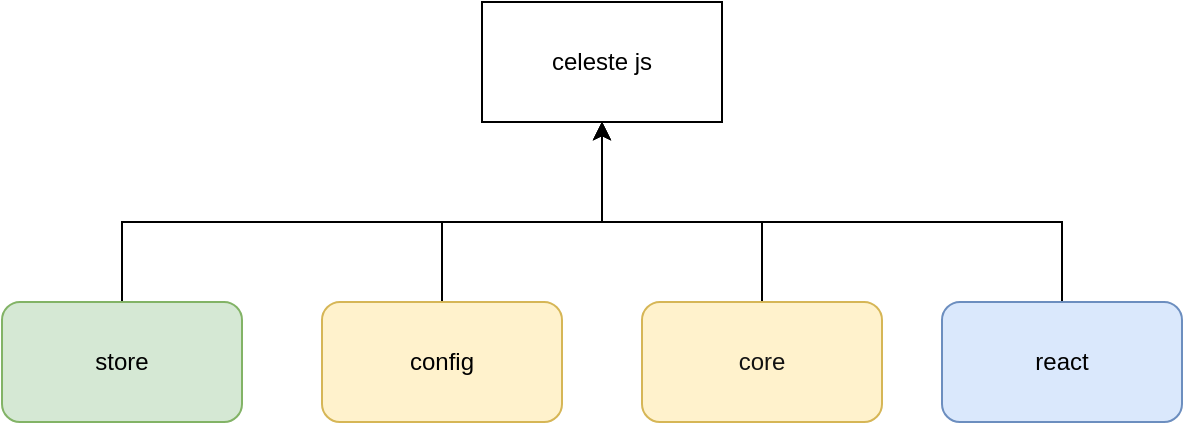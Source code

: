 <mxfile pages="3">
    <diagram id="BFp8XdCNO2_3BrNAqIrA" name="Page-1">
        <mxGraphModel dx="753" dy="617" grid="1" gridSize="10" guides="1" tooltips="1" connect="1" arrows="1" fold="1" page="1" pageScale="1" pageWidth="827" pageHeight="1169" math="0" shadow="0">
            <root>
                <mxCell id="0"/>
                <mxCell id="1" parent="0"/>
                <mxCell id="s4O-tyFGfCZpapLg8d4--1" value="celeste js" style="rounded=0;whiteSpace=wrap;html=1;" parent="1" vertex="1">
                    <mxGeometry x="410" y="430" width="120" height="60" as="geometry"/>
                </mxCell>
                <mxCell id="s4O-tyFGfCZpapLg8d4--12" style="edgeStyle=orthogonalEdgeStyle;rounded=0;orthogonalLoop=1;jettySize=auto;html=1;fontColor=#121212;" parent="1" source="s4O-tyFGfCZpapLg8d4--2" target="s4O-tyFGfCZpapLg8d4--1" edge="1">
                    <mxGeometry relative="1" as="geometry">
                        <Array as="points">
                            <mxPoint x="230" y="540"/>
                            <mxPoint x="470" y="540"/>
                        </Array>
                    </mxGeometry>
                </mxCell>
                <mxCell id="s4O-tyFGfCZpapLg8d4--2" value="store" style="rounded=1;whiteSpace=wrap;html=1;fillColor=#d5e8d4;strokeColor=#82b366;fontColor=#000000;" parent="1" vertex="1">
                    <mxGeometry x="170" y="580" width="120" height="60" as="geometry"/>
                </mxCell>
                <mxCell id="s4O-tyFGfCZpapLg8d4--14" style="edgeStyle=orthogonalEdgeStyle;rounded=0;orthogonalLoop=1;jettySize=auto;html=1;entryX=0.5;entryY=1;entryDx=0;entryDy=0;fontColor=#121212;" parent="1" source="s4O-tyFGfCZpapLg8d4--3" target="s4O-tyFGfCZpapLg8d4--1" edge="1">
                    <mxGeometry relative="1" as="geometry">
                        <Array as="points">
                            <mxPoint x="550" y="540"/>
                            <mxPoint x="470" y="540"/>
                        </Array>
                    </mxGeometry>
                </mxCell>
                <mxCell id="s4O-tyFGfCZpapLg8d4--3" value="core" style="rounded=1;whiteSpace=wrap;html=1;fillColor=#fff2cc;strokeColor=#d6b656;fontColor=#121212;" parent="1" vertex="1">
                    <mxGeometry x="490" y="580" width="120" height="60" as="geometry"/>
                </mxCell>
                <mxCell id="s4O-tyFGfCZpapLg8d4--13" style="edgeStyle=orthogonalEdgeStyle;rounded=0;orthogonalLoop=1;jettySize=auto;html=1;entryX=0.5;entryY=1;entryDx=0;entryDy=0;fontColor=#121212;" parent="1" source="s4O-tyFGfCZpapLg8d4--4" target="s4O-tyFGfCZpapLg8d4--1" edge="1">
                    <mxGeometry relative="1" as="geometry">
                        <Array as="points">
                            <mxPoint x="700" y="540"/>
                            <mxPoint x="470" y="540"/>
                        </Array>
                    </mxGeometry>
                </mxCell>
                <mxCell id="s4O-tyFGfCZpapLg8d4--4" value="react" style="rounded=1;whiteSpace=wrap;html=1;fillColor=#dae8fc;strokeColor=#6c8ebf;fontColor=#000000;" parent="1" vertex="1">
                    <mxGeometry x="640" y="580" width="120" height="60" as="geometry"/>
                </mxCell>
                <mxCell id="s4O-tyFGfCZpapLg8d4--15" style="edgeStyle=orthogonalEdgeStyle;rounded=0;orthogonalLoop=1;jettySize=auto;html=1;fontColor=#121212;" parent="1" source="s4O-tyFGfCZpapLg8d4--5" edge="1">
                    <mxGeometry relative="1" as="geometry">
                        <mxPoint x="470" y="490" as="targetPoint"/>
                        <Array as="points">
                            <mxPoint x="390" y="540"/>
                            <mxPoint x="470" y="540"/>
                        </Array>
                    </mxGeometry>
                </mxCell>
                <mxCell id="s4O-tyFGfCZpapLg8d4--5" value="config" style="rounded=1;whiteSpace=wrap;html=1;fillColor=#fff2cc;strokeColor=#d6b656;fontColor=#000000;" parent="1" vertex="1">
                    <mxGeometry x="330" y="580" width="120" height="60" as="geometry"/>
                </mxCell>
            </root>
        </mxGraphModel>
    </diagram>
    <diagram id="-ufEhyA_YCsovd-E1tdw" name="core">
        <mxGraphModel dx="753" dy="617" grid="1" gridSize="10" guides="1" tooltips="1" connect="1" arrows="1" fold="1" page="1" pageScale="1" pageWidth="827" pageHeight="1169" math="0" shadow="0">
            <root>
                <mxCell id="0"/>
                <mxCell id="1" parent="0"/>
                <mxCell id="n7a0BeXt7BSpibPLWdyG-20" style="edgeStyle=orthogonalEdgeStyle;rounded=0;orthogonalLoop=1;jettySize=auto;html=1;" parent="1" source="n7a0BeXt7BSpibPLWdyG-18" target="n7a0BeXt7BSpibPLWdyG-7" edge="1">
                    <mxGeometry relative="1" as="geometry"/>
                </mxCell>
                <mxCell id="n7a0BeXt7BSpibPLWdyG-18" value="" style="rounded=0;whiteSpace=wrap;html=1;" parent="1" vertex="1">
                    <mxGeometry x="319" y="515" width="190" height="190" as="geometry"/>
                </mxCell>
                <mxCell id="n7a0BeXt7BSpibPLWdyG-1" value="injected provider" style="rounded=1;whiteSpace=wrap;html=1;" parent="1" vertex="1">
                    <mxGeometry x="350" y="540" width="120" height="60" as="geometry"/>
                </mxCell>
                <mxCell id="n7a0BeXt7BSpibPLWdyG-2" value="linked provider" style="rounded=1;whiteSpace=wrap;html=1;" parent="1" vertex="1">
                    <mxGeometry x="350" y="620" width="120" height="60" as="geometry"/>
                </mxCell>
                <mxCell id="n7a0BeXt7BSpibPLWdyG-27" value="send tx&lt;br&gt;read private data" style="edgeStyle=orthogonalEdgeStyle;rounded=0;orthogonalLoop=1;jettySize=auto;html=1;entryX=0;entryY=0.5;entryDx=0;entryDy=0;" parent="1" source="n7a0BeXt7BSpibPLWdyG-7" target="n7a0BeXt7BSpibPLWdyG-26" edge="1">
                    <mxGeometry relative="1" as="geometry"/>
                </mxCell>
                <mxCell id="n7a0BeXt7BSpibPLWdyG-7" value="web3" style="rounded=1;whiteSpace=wrap;html=1;" parent="1" vertex="1">
                    <mxGeometry x="650" y="580" width="120" height="60" as="geometry"/>
                </mxCell>
                <mxCell id="n7a0BeXt7BSpibPLWdyG-28" value="read public data" style="edgeStyle=orthogonalEdgeStyle;rounded=0;orthogonalLoop=1;jettySize=auto;html=1;entryX=0;entryY=0.5;entryDx=0;entryDy=0;" parent="1" source="n7a0BeXt7BSpibPLWdyG-11" target="n7a0BeXt7BSpibPLWdyG-26" edge="1">
                    <mxGeometry relative="1" as="geometry"/>
                </mxCell>
                <mxCell id="n7a0BeXt7BSpibPLWdyG-11" value="web3 read" style="rounded=1;whiteSpace=wrap;html=1;" parent="1" vertex="1">
                    <mxGeometry x="650" y="820" width="120" height="60" as="geometry"/>
                </mxCell>
                <mxCell id="n7a0BeXt7BSpibPLWdyG-13" style="edgeStyle=orthogonalEdgeStyle;rounded=0;orthogonalLoop=1;jettySize=auto;html=1;entryX=0;entryY=0.5;entryDx=0;entryDy=0;" parent="1" source="n7a0BeXt7BSpibPLWdyG-12" target="n7a0BeXt7BSpibPLWdyG-11" edge="1">
                    <mxGeometry relative="1" as="geometry"/>
                </mxCell>
                <mxCell id="n7a0BeXt7BSpibPLWdyG-12" value="celeste&lt;br&gt;provider" style="rounded=1;whiteSpace=wrap;html=1;" parent="1" vertex="1">
                    <mxGeometry x="354" y="820" width="120" height="60" as="geometry"/>
                </mxCell>
                <mxCell id="n7a0BeXt7BSpibPLWdyG-15" style="edgeStyle=orthogonalEdgeStyle;rounded=0;orthogonalLoop=1;jettySize=auto;html=1;" parent="1" source="n7a0BeXt7BSpibPLWdyG-14" edge="1">
                    <mxGeometry relative="1" as="geometry">
                        <mxPoint x="350" y="850" as="targetPoint"/>
                    </mxGeometry>
                </mxCell>
                <mxCell id="n7a0BeXt7BSpibPLWdyG-21" value="check if wallet is connected" style="edgeStyle=orthogonalEdgeStyle;rounded=0;orthogonalLoop=1;jettySize=auto;html=1;exitX=0.5;exitY=0;exitDx=0;exitDy=0;" parent="1" source="n7a0BeXt7BSpibPLWdyG-14" target="n7a0BeXt7BSpibPLWdyG-18" edge="1">
                    <mxGeometry relative="1" as="geometry">
                        <Array as="points">
                            <mxPoint x="235" y="780"/>
                            <mxPoint x="414" y="780"/>
                        </Array>
                    </mxGeometry>
                </mxCell>
                <mxCell id="n7a0BeXt7BSpibPLWdyG-14" value="at start" style="ellipse;whiteSpace=wrap;html=1;aspect=fixed;fillColor=#f5f5f5;fontColor=#333333;strokeColor=#666666;" parent="1" vertex="1">
                    <mxGeometry x="210" y="825" width="50" height="50" as="geometry"/>
                </mxCell>
                <mxCell id="n7a0BeXt7BSpibPLWdyG-24" style="edgeStyle=orthogonalEdgeStyle;rounded=0;orthogonalLoop=1;jettySize=auto;html=1;" parent="1" source="n7a0BeXt7BSpibPLWdyG-23" target="n7a0BeXt7BSpibPLWdyG-18" edge="1">
                    <mxGeometry relative="1" as="geometry"/>
                </mxCell>
                <mxCell id="n7a0BeXt7BSpibPLWdyG-23" value="at wallet connected" style="triangle;whiteSpace=wrap;html=1;fillColor=#d80073;strokeColor=#A50040;fontColor=#ffffff;" parent="1" vertex="1">
                    <mxGeometry x="120" y="577.5" width="60" height="65" as="geometry"/>
                </mxCell>
                <mxCell id="n7a0BeXt7BSpibPLWdyG-26" value="" style="shape=image;html=1;verticalAlign=top;verticalLabelPosition=bottom;labelBackgroundColor=#ffffff;imageAspect=0;aspect=fixed;image=https://cdn1.iconfinder.com/data/icons/cryptocurrency-27/96/Ethereum-128.png" parent="1" vertex="1">
                    <mxGeometry x="900" y="670" width="128" height="128" as="geometry"/>
                </mxCell>
            </root>
        </mxGraphModel>
    </diagram>
    <diagram id="Amh0KvNTVDy8Lt9tKZn4" name="Page-3">
        <mxGraphModel dx="1635" dy="902" grid="1" gridSize="10" guides="1" tooltips="1" connect="1" arrows="1" fold="1" page="1" pageScale="1" pageWidth="827" pageHeight="1169" math="0" shadow="0">
            <root>
                <mxCell id="0"/>
                <mxCell id="1" parent="0"/>
                <mxCell id="P8UD_5wvLWlqSu8XP-3L-6" value="at beginning" style="edgeStyle=orthogonalEdgeStyle;rounded=0;orthogonalLoop=1;jettySize=auto;html=1;entryX=0;entryY=0.5;entryDx=0;entryDy=0;fontColor=#FFFFFF;" parent="1" source="P8UD_5wvLWlqSu8XP-3L-1" target="P8UD_5wvLWlqSu8XP-3L-5" edge="1">
                    <mxGeometry relative="1" as="geometry"/>
                </mxCell>
                <mxCell id="P8UD_5wvLWlqSu8XP-3L-10" value="on mint click" style="edgeStyle=orthogonalEdgeStyle;rounded=0;orthogonalLoop=1;jettySize=auto;html=1;entryX=-0.003;entryY=0.636;entryDx=0;entryDy=0;entryPerimeter=0;fontColor=#FFFFFF;" parent="1" source="P8UD_5wvLWlqSu8XP-3L-1" target="P8UD_5wvLWlqSu8XP-3L-8" edge="1">
                    <mxGeometry relative="1" as="geometry">
                        <Array as="points">
                            <mxPoint x="480" y="480"/>
                            <mxPoint x="480" y="598"/>
                        </Array>
                    </mxGeometry>
                </mxCell>
                <mxCell id="jdGNQb0j7g-aNFMKD8jk-9" style="edgeStyle=orthogonalEdgeStyle;rounded=0;orthogonalLoop=1;jettySize=auto;html=1;entryX=0;entryY=0.5;entryDx=0;entryDy=0;" parent="1" source="P8UD_5wvLWlqSu8XP-3L-1" target="jdGNQb0j7g-aNFMKD8jk-3" edge="1">
                    <mxGeometry relative="1" as="geometry">
                        <Array as="points">
                            <mxPoint x="480" y="480"/>
                            <mxPoint x="480" y="690"/>
                        </Array>
                    </mxGeometry>
                </mxCell>
                <mxCell id="jdGNQb0j7g-aNFMKD8jk-10" style="edgeStyle=orthogonalEdgeStyle;rounded=0;orthogonalLoop=1;jettySize=auto;html=1;entryX=0;entryY=0.5;entryDx=0;entryDy=0;" parent="1" source="P8UD_5wvLWlqSu8XP-3L-1" target="jdGNQb0j7g-aNFMKD8jk-5" edge="1">
                    <mxGeometry relative="1" as="geometry">
                        <Array as="points">
                            <mxPoint x="480" y="480"/>
                            <mxPoint x="480" y="780"/>
                        </Array>
                    </mxGeometry>
                </mxCell>
                <mxCell id="P8UD_5wvLWlqSu8XP-3L-1" value="mint page" style="rounded=0;whiteSpace=wrap;html=1;" parent="1" vertex="1">
                    <mxGeometry x="270" y="450" width="120" height="60" as="geometry"/>
                </mxCell>
                <mxCell id="P8UD_5wvLWlqSu8XP-3L-4" style="edgeStyle=orthogonalEdgeStyle;rounded=0;orthogonalLoop=1;jettySize=auto;html=1;fontColor=#FFFFFF;" parent="1" source="P8UD_5wvLWlqSu8XP-3L-2" target="P8UD_5wvLWlqSu8XP-3L-1" edge="1">
                    <mxGeometry relative="1" as="geometry"/>
                </mxCell>
                <mxCell id="P8UD_5wvLWlqSu8XP-3L-2" value="traf data (3 type of mints)" style="rounded=1;whiteSpace=wrap;html=1;fillColor=#d5e8d4;strokeColor=#82b366;fontColor=#030303;" parent="1" vertex="1">
                    <mxGeometry x="700" y="330" width="140" height="60" as="geometry"/>
                </mxCell>
                <mxCell id="P8UD_5wvLWlqSu8XP-3L-7" style="edgeStyle=orthogonalEdgeStyle;rounded=0;orthogonalLoop=1;jettySize=auto;html=1;entryX=0.5;entryY=1;entryDx=0;entryDy=0;fontColor=#FFFFFF;" parent="1" source="P8UD_5wvLWlqSu8XP-3L-5" target="P8UD_5wvLWlqSu8XP-3L-2" edge="1">
                    <mxGeometry relative="1" as="geometry"/>
                </mxCell>
                <mxCell id="P8UD_5wvLWlqSu8XP-3L-5" value="Fetch data" style="rounded=1;whiteSpace=wrap;html=1;fillColor=#1ba1e2;strokeColor=#006EAF;fontColor=#ffffff;" parent="1" vertex="1">
                    <mxGeometry x="710" y="450" width="120" height="60" as="geometry"/>
                </mxCell>
                <mxCell id="P8UD_5wvLWlqSu8XP-3L-11" style="edgeStyle=orthogonalEdgeStyle;rounded=0;orthogonalLoop=1;jettySize=auto;html=1;entryX=0.5;entryY=1;entryDx=0;entryDy=0;fontColor=#FFFFFF;dashed=1;" parent="1" target="P8UD_5wvLWlqSu8XP-3L-5" edge="1">
                    <mxGeometry relative="1" as="geometry">
                        <mxPoint x="770" y="590" as="sourcePoint"/>
                    </mxGeometry>
                </mxCell>
                <mxCell id="jdGNQb0j7g-aNFMKD8jk-1" value="tx" style="edgeStyle=orthogonalEdgeStyle;rounded=0;orthogonalLoop=1;jettySize=auto;html=1;" parent="1" source="P8UD_5wvLWlqSu8XP-3L-8" edge="1">
                    <mxGeometry relative="1" as="geometry">
                        <mxPoint x="840" y="590" as="targetPoint"/>
                    </mxGeometry>
                </mxCell>
                <mxCell id="P8UD_5wvLWlqSu8XP-3L-8" value="mint (1st type)" style="rounded=1;whiteSpace=wrap;html=1;fillColor=#1ba1e2;strokeColor=#006EAF;fontColor=#ffffff;" parent="1" vertex="1">
                    <mxGeometry x="580" y="560" width="120" height="60" as="geometry"/>
                </mxCell>
                <mxCell id="jdGNQb0j7g-aNFMKD8jk-2" value="" style="aspect=fixed;html=1;points=[];align=center;image;fontSize=12;image=img/lib/azure2/blockchain/Azure_Blockchain_Service.svg;" parent="1" vertex="1">
                    <mxGeometry x="840" y="552" width="68" height="68" as="geometry"/>
                </mxCell>
                <mxCell id="jdGNQb0j7g-aNFMKD8jk-4" style="edgeStyle=orthogonalEdgeStyle;rounded=0;orthogonalLoop=1;jettySize=auto;html=1;" parent="1" source="jdGNQb0j7g-aNFMKD8jk-3" target="jdGNQb0j7g-aNFMKD8jk-2" edge="1">
                    <mxGeometry relative="1" as="geometry">
                        <Array as="points">
                            <mxPoint x="750" y="690"/>
                            <mxPoint x="750" y="590"/>
                        </Array>
                    </mxGeometry>
                </mxCell>
                <mxCell id="jdGNQb0j7g-aNFMKD8jk-3" value="mint (2nd type)" style="rounded=1;whiteSpace=wrap;html=1;fillColor=#1ba1e2;strokeColor=#006EAF;fontColor=#ffffff;" parent="1" vertex="1">
                    <mxGeometry x="580" y="660" width="120" height="60" as="geometry"/>
                </mxCell>
                <mxCell id="jdGNQb0j7g-aNFMKD8jk-7" style="edgeStyle=orthogonalEdgeStyle;rounded=0;orthogonalLoop=1;jettySize=auto;html=1;entryX=0.013;entryY=0.544;entryDx=0;entryDy=0;entryPerimeter=0;" parent="1" source="jdGNQb0j7g-aNFMKD8jk-5" target="jdGNQb0j7g-aNFMKD8jk-2" edge="1">
                    <mxGeometry relative="1" as="geometry">
                        <Array as="points">
                            <mxPoint x="750" y="780"/>
                            <mxPoint x="750" y="589"/>
                        </Array>
                    </mxGeometry>
                </mxCell>
                <mxCell id="jdGNQb0j7g-aNFMKD8jk-5" value="mint (2nd type)" style="rounded=1;whiteSpace=wrap;html=1;fillColor=#1ba1e2;strokeColor=#006EAF;fontColor=#ffffff;" parent="1" vertex="1">
                    <mxGeometry x="580" y="750" width="120" height="60" as="geometry"/>
                </mxCell>
                <mxCell id="jdGNQb0j7g-aNFMKD8jk-11" value="useState -&amp;gt; type of mint" style="ellipse;whiteSpace=wrap;html=1;fillColor=#d5e8d4;strokeColor=#82b366;fontColor=#000000;" parent="1" vertex="1">
                    <mxGeometry x="450" y="490" width="60" height="40" as="geometry"/>
                </mxCell>
            </root>
        </mxGraphModel>
    </diagram>
</mxfile>